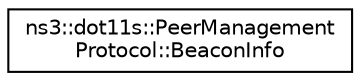 digraph "Graphical Class Hierarchy"
{
 // LATEX_PDF_SIZE
  edge [fontname="Helvetica",fontsize="10",labelfontname="Helvetica",labelfontsize="10"];
  node [fontname="Helvetica",fontsize="10",shape=record];
  rankdir="LR";
  Node0 [label="ns3::dot11s::PeerManagement\lProtocol::BeaconInfo",height=0.2,width=0.4,color="black", fillcolor="white", style="filled",URL="$structns3_1_1dot11s_1_1_peer_management_protocol_1_1_beacon_info.html",tooltip="Keeps information about beacon of peer station: beacon interval, association ID, last time we have re..."];
}
